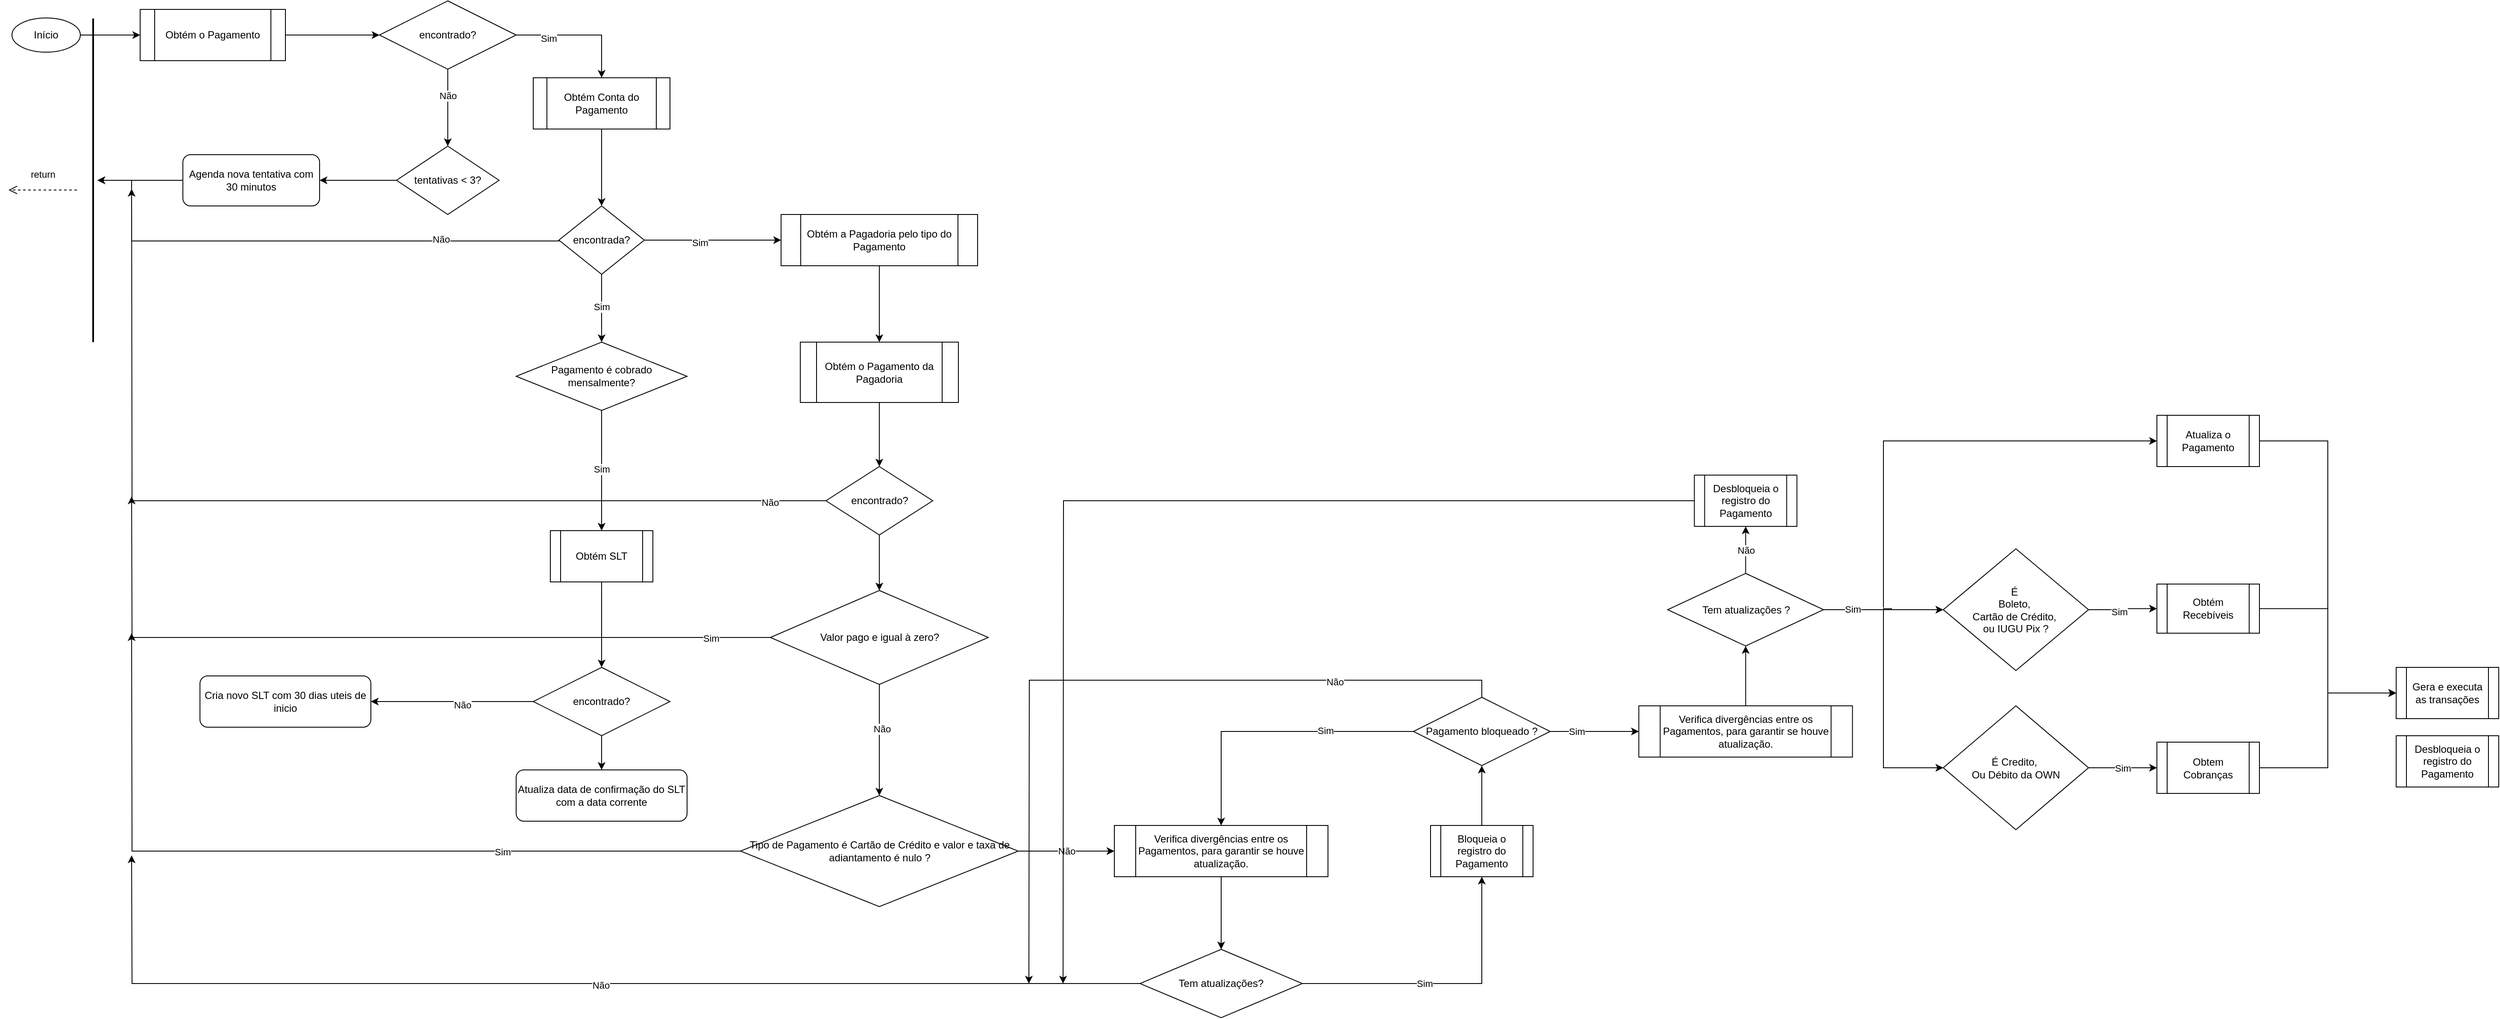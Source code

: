 <mxfile version="26.2.14">
  <diagram id="GeneratedFlow" name="Fluxo de Pagamento">
    <mxGraphModel dx="3125" dy="1446" grid="1" gridSize="10" guides="1" tooltips="1" connect="1" arrows="1" fold="1" page="1" pageScale="1" pageWidth="827" pageHeight="1169" math="0" shadow="0">
      <root>
        <mxCell id="0" />
        <mxCell id="1" parent="0" />
        <mxCell id="start" value="Início" style="ellipse;whiteSpace=wrap;html=1;shadow=0;" parent="1" vertex="1">
          <mxGeometry x="-800" y="20" width="80" height="40" as="geometry" />
        </mxCell>
        <mxCell id="getPayment" value="" style="rounded=1;whiteSpace=wrap;html=1;shadow=0;" parent="1" vertex="1">
          <mxGeometry x="-650" y="10" width="160" height="60" as="geometry" />
        </mxCell>
        <mxCell id="edge1" style="edgeStyle=orthogonalEdgeStyle;rounded=0;html=1;" parent="1" source="start" target="getPayment" edge="1">
          <mxGeometry relative="1" as="geometry" />
        </mxCell>
        <mxCell id="paymentNotFound" value="encontrado?" style="rhombus;whiteSpace=wrap;html=1;shadow=0;" parent="1" vertex="1">
          <mxGeometry x="-370" width="160" height="80" as="geometry" />
        </mxCell>
        <mxCell id="edge2" style="edgeStyle=orthogonalEdgeStyle;rounded=0;html=1;" parent="1" source="getPayment" target="paymentNotFound" edge="1">
          <mxGeometry relative="1" as="geometry" />
        </mxCell>
        <mxCell id="p-sIgQ1qaCB0FaJdWFcv-16" value="" style="edgeStyle=orthogonalEdgeStyle;rounded=0;orthogonalLoop=1;jettySize=auto;html=1;" parent="1" source="scheduleRetry" target="p-sIgQ1qaCB0FaJdWFcv-15" edge="1">
          <mxGeometry relative="1" as="geometry" />
        </mxCell>
        <mxCell id="scheduleRetry" value="Agenda nova tentativa com 30 minutos" style="rounded=1;whiteSpace=wrap;html=1;shadow=0;" parent="1" vertex="1">
          <mxGeometry x="-600" y="180" width="160" height="60" as="geometry" />
        </mxCell>
        <mxCell id="edge3" style="edgeStyle=orthogonalEdgeStyle;rounded=0;html=1;" parent="1" source="p-sIgQ1qaCB0FaJdWFcv-4" target="scheduleRetry" edge="1">
          <mxGeometry relative="1" as="geometry">
            <mxPoint as="offset" />
          </mxGeometry>
        </mxCell>
        <mxCell id="edge4" style="edgeStyle=orthogonalEdgeStyle;rounded=0;html=1;entryX=0.5;entryY=0;entryDx=0;entryDy=0;" parent="1" source="p-sIgQ1qaCB0FaJdWFcv-12" target="p-sIgQ1qaCB0FaJdWFcv-17" edge="1">
          <mxGeometry relative="1" as="geometry">
            <mxPoint as="offset" />
            <mxPoint x="-120" y="210" as="targetPoint" />
          </mxGeometry>
        </mxCell>
        <mxCell id="createSLI" value="Cria novo SLT com 30 dias uteis de inicio" style="rounded=1;whiteSpace=wrap;html=1;shadow=0;" parent="1" vertex="1">
          <mxGeometry x="-580" y="790" width="200" height="60" as="geometry" />
        </mxCell>
        <mxCell id="edge6" style="edgeStyle=orthogonalEdgeStyle;rounded=0;html=1;exitX=0;exitY=0.5;exitDx=0;exitDy=0;" parent="1" source="sliFound" target="createSLI" edge="1">
          <mxGeometry relative="1" as="geometry">
            <mxPoint as="offset" />
            <mxPoint x="-200" y="670" as="sourcePoint" />
          </mxGeometry>
        </mxCell>
        <mxCell id="p-sIgQ1qaCB0FaJdWFcv-29" value="Não" style="edgeLabel;html=1;align=center;verticalAlign=middle;resizable=0;points=[];" parent="edge6" vertex="1" connectable="0">
          <mxGeometry x="-0.123" y="4" relative="1" as="geometry">
            <mxPoint as="offset" />
          </mxGeometry>
        </mxCell>
        <mxCell id="sliFound" value="encontrado?" style="rhombus;whiteSpace=wrap;html=1;shadow=0;" parent="1" vertex="1">
          <mxGeometry x="-190" y="780" width="160" height="80" as="geometry" />
        </mxCell>
        <mxCell id="updateSLI" value="Atualiza data de confirmação do SLT&lt;div&gt;com a data corrente&lt;/div&gt;" style="rounded=1;whiteSpace=wrap;html=1;shadow=0;" parent="1" vertex="1">
          <mxGeometry x="-210" y="900" width="200" height="60" as="geometry" />
        </mxCell>
        <mxCell id="edge8" style="edgeStyle=orthogonalEdgeStyle;rounded=0;html=1;" parent="1" source="sliFound" target="updateSLI" edge="1">
          <mxGeometry relative="1" as="geometry">
            <mxPoint as="offset" />
          </mxGeometry>
        </mxCell>
        <mxCell id="p-sIgQ1qaCB0FaJdWFcv-5" value="" style="edgeStyle=orthogonalEdgeStyle;rounded=0;html=1;entryX=0.5;entryY=0;entryDx=0;entryDy=0;" parent="1" source="paymentNotFound" target="p-sIgQ1qaCB0FaJdWFcv-4" edge="1">
          <mxGeometry relative="1" as="geometry">
            <mxPoint as="offset" />
            <mxPoint x="-450" y="170" as="sourcePoint" />
            <mxPoint x="-600" y="340" as="targetPoint" />
          </mxGeometry>
        </mxCell>
        <mxCell id="p-sIgQ1qaCB0FaJdWFcv-6" value="Não" style="edgeLabel;html=1;align=center;verticalAlign=middle;resizable=0;points=[];" parent="p-sIgQ1qaCB0FaJdWFcv-5" vertex="1" connectable="0">
          <mxGeometry x="-0.308" relative="1" as="geometry">
            <mxPoint as="offset" />
          </mxGeometry>
        </mxCell>
        <mxCell id="p-sIgQ1qaCB0FaJdWFcv-4" value="tentativas &amp;lt; 3?" style="rhombus;whiteSpace=wrap;html=1;" parent="1" vertex="1">
          <mxGeometry x="-350" y="170" width="120" height="80" as="geometry" />
        </mxCell>
        <mxCell id="p-sIgQ1qaCB0FaJdWFcv-7" value="return" style="html=1;verticalAlign=bottom;endArrow=open;dashed=1;endSize=8;curved=0;rounded=0;" parent="1" edge="1">
          <mxGeometry y="-9" relative="1" as="geometry">
            <mxPoint x="-724" y="221.33" as="sourcePoint" />
            <mxPoint x="-804" y="221.33" as="targetPoint" />
            <mxPoint as="offset" />
          </mxGeometry>
        </mxCell>
        <mxCell id="p-sIgQ1qaCB0FaJdWFcv-8" value="Obtém o Pagamento" style="shape=process;whiteSpace=wrap;html=1;backgroundOutline=1;" parent="1" vertex="1">
          <mxGeometry x="-650" y="10" width="170" height="60" as="geometry" />
        </mxCell>
        <mxCell id="p-sIgQ1qaCB0FaJdWFcv-10" value="" style="edgeStyle=orthogonalEdgeStyle;rounded=0;orthogonalLoop=1;jettySize=auto;html=1;entryX=0.5;entryY=0;entryDx=0;entryDy=0;" parent="1" source="p-sIgQ1qaCB0FaJdWFcv-9" target="sliFound" edge="1">
          <mxGeometry relative="1" as="geometry">
            <mxPoint x="-120" y="650" as="targetPoint" />
          </mxGeometry>
        </mxCell>
        <mxCell id="p-sIgQ1qaCB0FaJdWFcv-9" value="Obtém SLT" style="shape=process;whiteSpace=wrap;html=1;backgroundOutline=1;" parent="1" vertex="1">
          <mxGeometry x="-170" y="620" width="120" height="60" as="geometry" />
        </mxCell>
        <mxCell id="p-sIgQ1qaCB0FaJdWFcv-15" value="" style="line;strokeWidth=2;direction=south;html=1;" parent="1" vertex="1">
          <mxGeometry x="-710" y="20.63" width="10" height="378.75" as="geometry" />
        </mxCell>
        <mxCell id="p-sIgQ1qaCB0FaJdWFcv-19" style="edgeStyle=orthogonalEdgeStyle;rounded=0;orthogonalLoop=1;jettySize=auto;html=1;exitX=0;exitY=0.5;exitDx=0;exitDy=0;" parent="1" edge="1">
          <mxGeometry relative="1" as="geometry">
            <mxPoint x="-160" y="280" as="sourcePoint" />
            <mxPoint x="-700" y="210" as="targetPoint" />
            <Array as="points">
              <mxPoint x="-160" y="281" />
              <mxPoint x="-660" y="281" />
              <mxPoint x="-660" y="210" />
            </Array>
          </mxGeometry>
        </mxCell>
        <mxCell id="p-sIgQ1qaCB0FaJdWFcv-22" value="Não" style="edgeLabel;html=1;align=center;verticalAlign=middle;resizable=0;points=[];" parent="p-sIgQ1qaCB0FaJdWFcv-19" vertex="1" connectable="0">
          <mxGeometry x="-0.545" y="-2" relative="1" as="geometry">
            <mxPoint as="offset" />
          </mxGeometry>
        </mxCell>
        <mxCell id="p-sIgQ1qaCB0FaJdWFcv-20" style="edgeStyle=orthogonalEdgeStyle;rounded=0;orthogonalLoop=1;jettySize=auto;html=1;exitX=0.5;exitY=1;exitDx=0;exitDy=0;entryX=0.5;entryY=0;entryDx=0;entryDy=0;" parent="1" source="p-sIgQ1qaCB0FaJdWFcv-25" target="p-sIgQ1qaCB0FaJdWFcv-9" edge="1">
          <mxGeometry relative="1" as="geometry" />
        </mxCell>
        <mxCell id="p-sIgQ1qaCB0FaJdWFcv-28" value="Sim" style="edgeLabel;html=1;align=center;verticalAlign=middle;resizable=0;points=[];" parent="p-sIgQ1qaCB0FaJdWFcv-20" vertex="1" connectable="0">
          <mxGeometry x="-0.034" relative="1" as="geometry">
            <mxPoint as="offset" />
          </mxGeometry>
        </mxCell>
        <mxCell id="p-sIgQ1qaCB0FaJdWFcv-31" style="edgeStyle=orthogonalEdgeStyle;rounded=0;orthogonalLoop=1;jettySize=auto;html=1;entryX=0;entryY=0.5;entryDx=0;entryDy=0;" parent="1" source="p-sIgQ1qaCB0FaJdWFcv-17" target="p-sIgQ1qaCB0FaJdWFcv-30" edge="1">
          <mxGeometry relative="1" as="geometry" />
        </mxCell>
        <mxCell id="p-sIgQ1qaCB0FaJdWFcv-32" value="Sim" style="edgeLabel;html=1;align=center;verticalAlign=middle;resizable=0;points=[];" parent="p-sIgQ1qaCB0FaJdWFcv-31" vertex="1" connectable="0">
          <mxGeometry x="-0.185" y="-3" relative="1" as="geometry">
            <mxPoint as="offset" />
          </mxGeometry>
        </mxCell>
        <mxCell id="p-sIgQ1qaCB0FaJdWFcv-17" value="encontrada?" style="rhombus;whiteSpace=wrap;html=1;" parent="1" vertex="1">
          <mxGeometry x="-160" y="240" width="100" height="80" as="geometry" />
        </mxCell>
        <mxCell id="p-sIgQ1qaCB0FaJdWFcv-23" value="" style="edgeStyle=orthogonalEdgeStyle;rounded=0;html=1;entryX=0.5;entryY=0;entryDx=0;entryDy=0;" parent="1" source="paymentNotFound" target="p-sIgQ1qaCB0FaJdWFcv-12" edge="1">
          <mxGeometry relative="1" as="geometry">
            <mxPoint as="offset" />
            <mxPoint x="-210" y="40" as="sourcePoint" />
            <mxPoint x="-110" y="240" as="targetPoint" />
          </mxGeometry>
        </mxCell>
        <mxCell id="p-sIgQ1qaCB0FaJdWFcv-24" value="Sim" style="edgeLabel;html=1;align=center;verticalAlign=middle;resizable=0;points=[];" parent="p-sIgQ1qaCB0FaJdWFcv-23" vertex="1" connectable="0">
          <mxGeometry x="-0.496" y="-4" relative="1" as="geometry">
            <mxPoint as="offset" />
          </mxGeometry>
        </mxCell>
        <mxCell id="p-sIgQ1qaCB0FaJdWFcv-12" value="Obtém Conta do Pagamento" style="shape=process;whiteSpace=wrap;html=1;backgroundOutline=1;" parent="1" vertex="1">
          <mxGeometry x="-190" y="90" width="160" height="60" as="geometry" />
        </mxCell>
        <mxCell id="p-sIgQ1qaCB0FaJdWFcv-26" value="" style="edgeStyle=orthogonalEdgeStyle;rounded=0;orthogonalLoop=1;jettySize=auto;html=1;exitX=0.5;exitY=1;exitDx=0;exitDy=0;entryX=0.5;entryY=0;entryDx=0;entryDy=0;" parent="1" source="p-sIgQ1qaCB0FaJdWFcv-17" target="p-sIgQ1qaCB0FaJdWFcv-25" edge="1">
          <mxGeometry relative="1" as="geometry">
            <mxPoint x="-110" y="320" as="sourcePoint" />
            <mxPoint x="-110" y="630" as="targetPoint" />
          </mxGeometry>
        </mxCell>
        <mxCell id="p-sIgQ1qaCB0FaJdWFcv-27" value="Sim" style="edgeLabel;html=1;align=center;verticalAlign=middle;resizable=0;points=[];" parent="p-sIgQ1qaCB0FaJdWFcv-26" vertex="1" connectable="0">
          <mxGeometry x="-0.053" relative="1" as="geometry">
            <mxPoint as="offset" />
          </mxGeometry>
        </mxCell>
        <mxCell id="p-sIgQ1qaCB0FaJdWFcv-25" value="Pagamento é cobrado mensalmente?" style="rhombus;whiteSpace=wrap;html=1;" parent="1" vertex="1">
          <mxGeometry x="-210" y="399.38" width="200" height="80" as="geometry" />
        </mxCell>
        <mxCell id="p-sIgQ1qaCB0FaJdWFcv-33" style="edgeStyle=orthogonalEdgeStyle;rounded=0;orthogonalLoop=1;jettySize=auto;html=1;exitX=0.5;exitY=1;exitDx=0;exitDy=0;entryX=0.5;entryY=0;entryDx=0;entryDy=0;" parent="1" source="p-sIgQ1qaCB0FaJdWFcv-30" target="p-sIgQ1qaCB0FaJdWFcv-34" edge="1">
          <mxGeometry relative="1" as="geometry">
            <mxPoint x="215" y="430" as="targetPoint" />
          </mxGeometry>
        </mxCell>
        <mxCell id="p-sIgQ1qaCB0FaJdWFcv-30" value="Obtém a Pagadoria pelo tipo do Pagamento" style="shape=process;whiteSpace=wrap;html=1;backgroundOutline=1;" parent="1" vertex="1">
          <mxGeometry x="100" y="250" width="230" height="60" as="geometry" />
        </mxCell>
        <mxCell id="p-sIgQ1qaCB0FaJdWFcv-36" value="" style="edgeStyle=orthogonalEdgeStyle;rounded=0;orthogonalLoop=1;jettySize=auto;html=1;" parent="1" source="p-sIgQ1qaCB0FaJdWFcv-34" target="p-sIgQ1qaCB0FaJdWFcv-35" edge="1">
          <mxGeometry relative="1" as="geometry" />
        </mxCell>
        <mxCell id="p-sIgQ1qaCB0FaJdWFcv-34" value="Obtém o Pagamento da Pagadoria" style="shape=process;whiteSpace=wrap;html=1;backgroundOutline=1;" parent="1" vertex="1">
          <mxGeometry x="122.5" y="399.38" width="185" height="70.62" as="geometry" />
        </mxCell>
        <mxCell id="p-sIgQ1qaCB0FaJdWFcv-37" style="edgeStyle=orthogonalEdgeStyle;rounded=0;orthogonalLoop=1;jettySize=auto;html=1;exitX=0;exitY=0.5;exitDx=0;exitDy=0;" parent="1" source="p-sIgQ1qaCB0FaJdWFcv-35" edge="1">
          <mxGeometry relative="1" as="geometry">
            <mxPoint x="-660" y="220" as="targetPoint" />
          </mxGeometry>
        </mxCell>
        <mxCell id="p-sIgQ1qaCB0FaJdWFcv-38" value="Não" style="edgeLabel;html=1;align=center;verticalAlign=middle;resizable=0;points=[];" parent="p-sIgQ1qaCB0FaJdWFcv-37" vertex="1" connectable="0">
          <mxGeometry x="-0.889" y="2" relative="1" as="geometry">
            <mxPoint as="offset" />
          </mxGeometry>
        </mxCell>
        <mxCell id="p-sIgQ1qaCB0FaJdWFcv-40" value="" style="edgeStyle=orthogonalEdgeStyle;rounded=0;orthogonalLoop=1;jettySize=auto;html=1;" parent="1" source="p-sIgQ1qaCB0FaJdWFcv-35" target="p-sIgQ1qaCB0FaJdWFcv-39" edge="1">
          <mxGeometry relative="1" as="geometry" />
        </mxCell>
        <mxCell id="p-sIgQ1qaCB0FaJdWFcv-35" value="encontrado?" style="rhombus;whiteSpace=wrap;html=1;" parent="1" vertex="1">
          <mxGeometry x="152.5" y="545" width="125" height="80" as="geometry" />
        </mxCell>
        <mxCell id="p-sIgQ1qaCB0FaJdWFcv-42" style="edgeStyle=orthogonalEdgeStyle;rounded=0;orthogonalLoop=1;jettySize=auto;html=1;exitX=0;exitY=0.5;exitDx=0;exitDy=0;" parent="1" source="p-sIgQ1qaCB0FaJdWFcv-39" edge="1">
          <mxGeometry relative="1" as="geometry">
            <mxPoint x="-660" y="580" as="targetPoint" />
          </mxGeometry>
        </mxCell>
        <mxCell id="p-sIgQ1qaCB0FaJdWFcv-43" value="Sim" style="edgeLabel;html=1;align=center;verticalAlign=middle;resizable=0;points=[];" parent="p-sIgQ1qaCB0FaJdWFcv-42" vertex="1" connectable="0">
          <mxGeometry x="-0.847" y="1" relative="1" as="geometry">
            <mxPoint as="offset" />
          </mxGeometry>
        </mxCell>
        <mxCell id="p-sIgQ1qaCB0FaJdWFcv-46" style="edgeStyle=orthogonalEdgeStyle;rounded=0;orthogonalLoop=1;jettySize=auto;html=1;entryX=0.5;entryY=0;entryDx=0;entryDy=0;" parent="1" source="p-sIgQ1qaCB0FaJdWFcv-39" target="p-sIgQ1qaCB0FaJdWFcv-44" edge="1">
          <mxGeometry relative="1" as="geometry" />
        </mxCell>
        <mxCell id="p-sIgQ1qaCB0FaJdWFcv-48" value="Não" style="edgeLabel;html=1;align=center;verticalAlign=middle;resizable=0;points=[];" parent="p-sIgQ1qaCB0FaJdWFcv-46" vertex="1" connectable="0">
          <mxGeometry x="-0.21" y="3" relative="1" as="geometry">
            <mxPoint as="offset" />
          </mxGeometry>
        </mxCell>
        <mxCell id="p-sIgQ1qaCB0FaJdWFcv-39" value="Valor pago e igual à zero?" style="rhombus;whiteSpace=wrap;html=1;" parent="1" vertex="1">
          <mxGeometry x="87.5" y="690" width="255" height="110" as="geometry" />
        </mxCell>
        <mxCell id="p-sIgQ1qaCB0FaJdWFcv-45" style="edgeStyle=orthogonalEdgeStyle;rounded=0;orthogonalLoop=1;jettySize=auto;html=1;exitX=0;exitY=0.5;exitDx=0;exitDy=0;" parent="1" source="p-sIgQ1qaCB0FaJdWFcv-44" edge="1">
          <mxGeometry relative="1" as="geometry">
            <mxPoint x="-660" y="740" as="targetPoint" />
          </mxGeometry>
        </mxCell>
        <mxCell id="p-sIgQ1qaCB0FaJdWFcv-47" value="Sim" style="edgeLabel;html=1;align=center;verticalAlign=middle;resizable=0;points=[];" parent="p-sIgQ1qaCB0FaJdWFcv-45" vertex="1" connectable="0">
          <mxGeometry x="-0.424" y="1" relative="1" as="geometry">
            <mxPoint as="offset" />
          </mxGeometry>
        </mxCell>
        <mxCell id="p-sIgQ1qaCB0FaJdWFcv-50" value="Não" style="edgeStyle=orthogonalEdgeStyle;rounded=0;orthogonalLoop=1;jettySize=auto;html=1;" parent="1" source="p-sIgQ1qaCB0FaJdWFcv-44" target="p-sIgQ1qaCB0FaJdWFcv-49" edge="1">
          <mxGeometry relative="1" as="geometry" />
        </mxCell>
        <mxCell id="p-sIgQ1qaCB0FaJdWFcv-44" value="Tipo de Pagamento é Cartão de Crédito e valor e taxa de adiantamento é nulo ?" style="rhombus;whiteSpace=wrap;html=1;" parent="1" vertex="1">
          <mxGeometry x="52.5" y="930" width="325" height="130" as="geometry" />
        </mxCell>
        <mxCell id="p-sIgQ1qaCB0FaJdWFcv-55" value="" style="edgeStyle=orthogonalEdgeStyle;rounded=0;orthogonalLoop=1;jettySize=auto;html=1;" parent="1" source="p-sIgQ1qaCB0FaJdWFcv-49" target="p-sIgQ1qaCB0FaJdWFcv-51" edge="1">
          <mxGeometry relative="1" as="geometry" />
        </mxCell>
        <mxCell id="p-sIgQ1qaCB0FaJdWFcv-49" value="Verifica divergências entre os Pagamentos, para garantir se houve atualização." style="shape=process;whiteSpace=wrap;html=1;backgroundOutline=1;" parent="1" vertex="1">
          <mxGeometry x="490" y="965" width="250" height="60" as="geometry" />
        </mxCell>
        <mxCell id="p-sIgQ1qaCB0FaJdWFcv-53" style="edgeStyle=orthogonalEdgeStyle;rounded=0;orthogonalLoop=1;jettySize=auto;html=1;" parent="1" source="p-sIgQ1qaCB0FaJdWFcv-51" edge="1">
          <mxGeometry relative="1" as="geometry">
            <mxPoint x="-660" y="1000.0" as="targetPoint" />
          </mxGeometry>
        </mxCell>
        <mxCell id="p-sIgQ1qaCB0FaJdWFcv-54" value="Não" style="edgeLabel;html=1;align=center;verticalAlign=middle;resizable=0;points=[];" parent="p-sIgQ1qaCB0FaJdWFcv-53" vertex="1" connectable="0">
          <mxGeometry x="-0.05" y="2" relative="1" as="geometry">
            <mxPoint as="offset" />
          </mxGeometry>
        </mxCell>
        <mxCell id="p-sIgQ1qaCB0FaJdWFcv-57" style="edgeStyle=orthogonalEdgeStyle;rounded=0;orthogonalLoop=1;jettySize=auto;html=1;entryX=0.5;entryY=1;entryDx=0;entryDy=0;" parent="1" source="p-sIgQ1qaCB0FaJdWFcv-51" target="p-sIgQ1qaCB0FaJdWFcv-56" edge="1">
          <mxGeometry relative="1" as="geometry" />
        </mxCell>
        <mxCell id="p-sIgQ1qaCB0FaJdWFcv-58" value="Sim" style="edgeLabel;html=1;align=center;verticalAlign=middle;resizable=0;points=[];" parent="p-sIgQ1qaCB0FaJdWFcv-57" vertex="1" connectable="0">
          <mxGeometry x="-0.15" relative="1" as="geometry">
            <mxPoint as="offset" />
          </mxGeometry>
        </mxCell>
        <mxCell id="p-sIgQ1qaCB0FaJdWFcv-60" value="" style="edgeStyle=orthogonalEdgeStyle;rounded=0;orthogonalLoop=1;jettySize=auto;html=1;" parent="1" source="p-sIgQ1qaCB0FaJdWFcv-56" target="p-sIgQ1qaCB0FaJdWFcv-59" edge="1">
          <mxGeometry relative="1" as="geometry" />
        </mxCell>
        <mxCell id="p-sIgQ1qaCB0FaJdWFcv-56" value="Bloqueia o registro do Pagamento" style="shape=process;whiteSpace=wrap;html=1;backgroundOutline=1;" parent="1" vertex="1">
          <mxGeometry x="860" y="965" width="120" height="60" as="geometry" />
        </mxCell>
        <mxCell id="p-sIgQ1qaCB0FaJdWFcv-61" style="edgeStyle=orthogonalEdgeStyle;rounded=0;orthogonalLoop=1;jettySize=auto;html=1;exitX=0;exitY=0.5;exitDx=0;exitDy=0;entryX=0.5;entryY=0;entryDx=0;entryDy=0;" parent="1" source="p-sIgQ1qaCB0FaJdWFcv-59" target="p-sIgQ1qaCB0FaJdWFcv-49" edge="1">
          <mxGeometry relative="1" as="geometry" />
        </mxCell>
        <mxCell id="p-sIgQ1qaCB0FaJdWFcv-62" value="Sim" style="edgeLabel;html=1;align=center;verticalAlign=middle;resizable=0;points=[];" parent="p-sIgQ1qaCB0FaJdWFcv-61" vertex="1" connectable="0">
          <mxGeometry x="-0.384" y="-1" relative="1" as="geometry">
            <mxPoint as="offset" />
          </mxGeometry>
        </mxCell>
        <mxCell id="p-sIgQ1qaCB0FaJdWFcv-63" style="edgeStyle=orthogonalEdgeStyle;rounded=0;orthogonalLoop=1;jettySize=auto;html=1;exitX=0.5;exitY=0;exitDx=0;exitDy=0;" parent="1" source="p-sIgQ1qaCB0FaJdWFcv-59" edge="1">
          <mxGeometry relative="1" as="geometry">
            <mxPoint x="390" y="1150" as="targetPoint" />
          </mxGeometry>
        </mxCell>
        <mxCell id="p-sIgQ1qaCB0FaJdWFcv-64" value="Não" style="edgeLabel;html=1;align=center;verticalAlign=middle;resizable=0;points=[];" parent="p-sIgQ1qaCB0FaJdWFcv-63" vertex="1" connectable="0">
          <mxGeometry x="-0.575" y="2" relative="1" as="geometry">
            <mxPoint as="offset" />
          </mxGeometry>
        </mxCell>
        <mxCell id="p-sIgQ1qaCB0FaJdWFcv-71" value="" style="edgeStyle=orthogonalEdgeStyle;rounded=0;orthogonalLoop=1;jettySize=auto;html=1;" parent="1" source="p-sIgQ1qaCB0FaJdWFcv-59" target="p-sIgQ1qaCB0FaJdWFcv-70" edge="1">
          <mxGeometry relative="1" as="geometry" />
        </mxCell>
        <mxCell id="p-sIgQ1qaCB0FaJdWFcv-72" value="Sim" style="edgeLabel;html=1;align=center;verticalAlign=middle;resizable=0;points=[];" parent="p-sIgQ1qaCB0FaJdWFcv-71" vertex="1" connectable="0">
          <mxGeometry x="-0.408" relative="1" as="geometry">
            <mxPoint as="offset" />
          </mxGeometry>
        </mxCell>
        <mxCell id="p-sIgQ1qaCB0FaJdWFcv-59" value="Pagamento bloqueado ?" style="rhombus;whiteSpace=wrap;html=1;" parent="1" vertex="1">
          <mxGeometry x="840" y="815" width="160" height="80" as="geometry" />
        </mxCell>
        <mxCell id="p-sIgQ1qaCB0FaJdWFcv-78" style="edgeStyle=orthogonalEdgeStyle;rounded=0;orthogonalLoop=1;jettySize=auto;html=1;" parent="1" source="p-sIgQ1qaCB0FaJdWFcv-65" edge="1">
          <mxGeometry relative="1" as="geometry">
            <mxPoint x="430" y="1150" as="targetPoint" />
          </mxGeometry>
        </mxCell>
        <mxCell id="p-sIgQ1qaCB0FaJdWFcv-65" value="Desbloqueia o registro do Pagamento" style="shape=process;whiteSpace=wrap;html=1;backgroundOutline=1;" parent="1" vertex="1">
          <mxGeometry x="1168.75" y="555" width="120" height="60" as="geometry" />
        </mxCell>
        <mxCell id="p-sIgQ1qaCB0FaJdWFcv-51" value="Tem atualizações?" style="rhombus;whiteSpace=wrap;html=1;" parent="1" vertex="1">
          <mxGeometry x="520" y="1110" width="190" height="80" as="geometry" />
        </mxCell>
        <mxCell id="p-sIgQ1qaCB0FaJdWFcv-75" value="" style="edgeStyle=orthogonalEdgeStyle;rounded=0;orthogonalLoop=1;jettySize=auto;html=1;" parent="1" source="p-sIgQ1qaCB0FaJdWFcv-70" target="p-sIgQ1qaCB0FaJdWFcv-74" edge="1">
          <mxGeometry relative="1" as="geometry" />
        </mxCell>
        <mxCell id="p-sIgQ1qaCB0FaJdWFcv-70" value="Verifica divergências entre os Pagamentos, para garantir se houve atualização." style="shape=process;whiteSpace=wrap;html=1;backgroundOutline=1;" parent="1" vertex="1">
          <mxGeometry x="1103.75" y="825" width="250" height="60" as="geometry" />
        </mxCell>
        <mxCell id="p-sIgQ1qaCB0FaJdWFcv-76" value="Não" style="edgeStyle=orthogonalEdgeStyle;rounded=0;orthogonalLoop=1;jettySize=auto;html=1;" parent="1" source="p-sIgQ1qaCB0FaJdWFcv-74" target="p-sIgQ1qaCB0FaJdWFcv-65" edge="1">
          <mxGeometry relative="1" as="geometry" />
        </mxCell>
        <mxCell id="p-sIgQ1qaCB0FaJdWFcv-80" style="edgeStyle=orthogonalEdgeStyle;rounded=0;orthogonalLoop=1;jettySize=auto;html=1;entryX=0;entryY=0.5;entryDx=0;entryDy=0;" parent="1" source="p-sIgQ1qaCB0FaJdWFcv-82" target="p-sIgQ1qaCB0FaJdWFcv-79" edge="1">
          <mxGeometry relative="1" as="geometry" />
        </mxCell>
        <mxCell id="p-sIgQ1qaCB0FaJdWFcv-92" value="Sim" style="edgeLabel;html=1;align=center;verticalAlign=middle;resizable=0;points=[];" parent="p-sIgQ1qaCB0FaJdWFcv-80" vertex="1" connectable="0">
          <mxGeometry x="-0.11" y="-2" relative="1" as="geometry">
            <mxPoint as="offset" />
          </mxGeometry>
        </mxCell>
        <mxCell id="p-sIgQ1qaCB0FaJdWFcv-74" value="Tem atualizações ?" style="rhombus;whiteSpace=wrap;html=1;" parent="1" vertex="1">
          <mxGeometry x="1137.5" y="670" width="182.5" height="85" as="geometry" />
        </mxCell>
        <mxCell id="p-sIgQ1qaCB0FaJdWFcv-96" style="edgeStyle=orthogonalEdgeStyle;rounded=0;orthogonalLoop=1;jettySize=auto;html=1;entryX=0;entryY=0.5;entryDx=0;entryDy=0;" parent="1" source="p-sIgQ1qaCB0FaJdWFcv-79" target="p-sIgQ1qaCB0FaJdWFcv-95" edge="1">
          <mxGeometry relative="1" as="geometry" />
        </mxCell>
        <mxCell id="p-sIgQ1qaCB0FaJdWFcv-79" value="Obtém Recebíveis" style="shape=process;whiteSpace=wrap;html=1;backgroundOutline=1;" parent="1" vertex="1">
          <mxGeometry x="1710" y="682.5" width="120" height="57.5" as="geometry" />
        </mxCell>
        <mxCell id="p-sIgQ1qaCB0FaJdWFcv-83" value="" style="edgeStyle=orthogonalEdgeStyle;rounded=0;orthogonalLoop=1;jettySize=auto;html=1;entryX=0;entryY=0.5;entryDx=0;entryDy=0;" parent="1" source="p-sIgQ1qaCB0FaJdWFcv-74" target="p-sIgQ1qaCB0FaJdWFcv-82" edge="1">
          <mxGeometry relative="1" as="geometry">
            <mxPoint x="1320" y="713" as="sourcePoint" />
            <mxPoint x="1490" y="713" as="targetPoint" />
          </mxGeometry>
        </mxCell>
        <mxCell id="p-sIgQ1qaCB0FaJdWFcv-84" value="Sim" style="edgeLabel;html=1;align=center;verticalAlign=middle;resizable=0;points=[];" parent="p-sIgQ1qaCB0FaJdWFcv-83" vertex="1" connectable="0">
          <mxGeometry x="-0.52" relative="1" as="geometry">
            <mxPoint y="-1" as="offset" />
          </mxGeometry>
        </mxCell>
        <mxCell id="p-sIgQ1qaCB0FaJdWFcv-82" value="É&amp;nbsp;&lt;div&gt;Boleto,&amp;nbsp;&lt;/div&gt;&lt;div&gt;Cartão de Crédito,&amp;nbsp;&lt;/div&gt;&lt;div&gt;ou IUGU Pix ?&lt;/div&gt;" style="rhombus;whiteSpace=wrap;html=1;" parent="1" vertex="1">
          <mxGeometry x="1460" y="641.25" width="170" height="142.5" as="geometry" />
        </mxCell>
        <mxCell id="UCpEY9gyova4qjN9Gvjt-3" style="edgeStyle=orthogonalEdgeStyle;rounded=0;orthogonalLoop=1;jettySize=auto;html=1;entryX=0;entryY=0.5;entryDx=0;entryDy=0;" parent="1" target="UCpEY9gyova4qjN9Gvjt-1" edge="1">
          <mxGeometry relative="1" as="geometry">
            <mxPoint x="1390" y="710" as="sourcePoint" />
            <Array as="points">
              <mxPoint x="1390" y="515" />
            </Array>
          </mxGeometry>
        </mxCell>
        <mxCell id="UCpEY9gyova4qjN9Gvjt-4" style="edgeStyle=orthogonalEdgeStyle;rounded=0;orthogonalLoop=1;jettySize=auto;html=1;entryX=0;entryY=0.5;entryDx=0;entryDy=0;" parent="1" target="p-sIgQ1qaCB0FaJdWFcv-88" edge="1">
          <mxGeometry relative="1" as="geometry">
            <mxPoint x="1400" y="711.3" as="sourcePoint" />
            <Array as="points">
              <mxPoint x="1390" y="711" />
              <mxPoint x="1390" y="898" />
            </Array>
          </mxGeometry>
        </mxCell>
        <mxCell id="p-sIgQ1qaCB0FaJdWFcv-91" value="Sim" style="edgeStyle=orthogonalEdgeStyle;rounded=0;orthogonalLoop=1;jettySize=auto;html=1;" parent="1" source="p-sIgQ1qaCB0FaJdWFcv-88" target="p-sIgQ1qaCB0FaJdWFcv-90" edge="1">
          <mxGeometry relative="1" as="geometry" />
        </mxCell>
        <mxCell id="p-sIgQ1qaCB0FaJdWFcv-88" value="É Credito,&amp;nbsp;&lt;div&gt;Ou Débito da OWN&lt;/div&gt;" style="rhombus;whiteSpace=wrap;html=1;" parent="1" vertex="1">
          <mxGeometry x="1460" y="825" width="170" height="145" as="geometry" />
        </mxCell>
        <mxCell id="p-sIgQ1qaCB0FaJdWFcv-97" style="edgeStyle=orthogonalEdgeStyle;rounded=0;orthogonalLoop=1;jettySize=auto;html=1;entryX=0;entryY=0.5;entryDx=0;entryDy=0;" parent="1" source="p-sIgQ1qaCB0FaJdWFcv-90" target="p-sIgQ1qaCB0FaJdWFcv-95" edge="1">
          <mxGeometry relative="1" as="geometry" />
        </mxCell>
        <mxCell id="p-sIgQ1qaCB0FaJdWFcv-90" value="Obtem&lt;br&gt;Cobranças" style="shape=process;whiteSpace=wrap;html=1;backgroundOutline=1;" parent="1" vertex="1">
          <mxGeometry x="1710" y="867.5" width="120" height="60" as="geometry" />
        </mxCell>
        <mxCell id="p-sIgQ1qaCB0FaJdWFcv-95" value="Gera e executa as transações" style="shape=process;whiteSpace=wrap;html=1;backgroundOutline=1;" parent="1" vertex="1">
          <mxGeometry x="1990" y="780" width="120" height="60" as="geometry" />
        </mxCell>
        <mxCell id="UCpEY9gyova4qjN9Gvjt-5" style="edgeStyle=orthogonalEdgeStyle;rounded=0;orthogonalLoop=1;jettySize=auto;html=1;entryX=0;entryY=0.5;entryDx=0;entryDy=0;" parent="1" source="UCpEY9gyova4qjN9Gvjt-1" target="p-sIgQ1qaCB0FaJdWFcv-95" edge="1">
          <mxGeometry relative="1" as="geometry" />
        </mxCell>
        <mxCell id="UCpEY9gyova4qjN9Gvjt-1" value="Atualiza o Pagamento" style="shape=process;whiteSpace=wrap;html=1;backgroundOutline=1;" parent="1" vertex="1">
          <mxGeometry x="1710" y="485" width="120" height="60" as="geometry" />
        </mxCell>
        <mxCell id="UCpEY9gyova4qjN9Gvjt-6" value="Desbloqueia o registro do Pagamento" style="shape=process;whiteSpace=wrap;html=1;backgroundOutline=1;" parent="1" vertex="1">
          <mxGeometry x="1990" y="860" width="120" height="60" as="geometry" />
        </mxCell>
      </root>
    </mxGraphModel>
  </diagram>
</mxfile>
